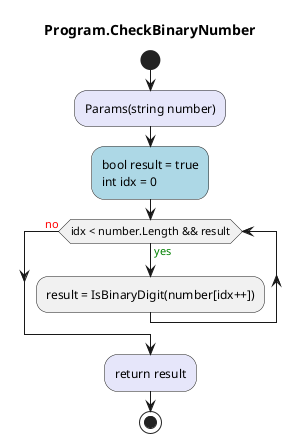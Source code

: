 @startuml Program.CheckBinaryNumber
title Program.CheckBinaryNumber
start
#Lavender:Params(string number);
#LightBlue:bool result = true
int idx = 0;
while (idx < number.Length && result) is (<color:green>yes)
    :result = IsBinaryDigit(number[idx++]);
endwhile (<color:red>no)
#Lavender:return result;
stop
@enduml
